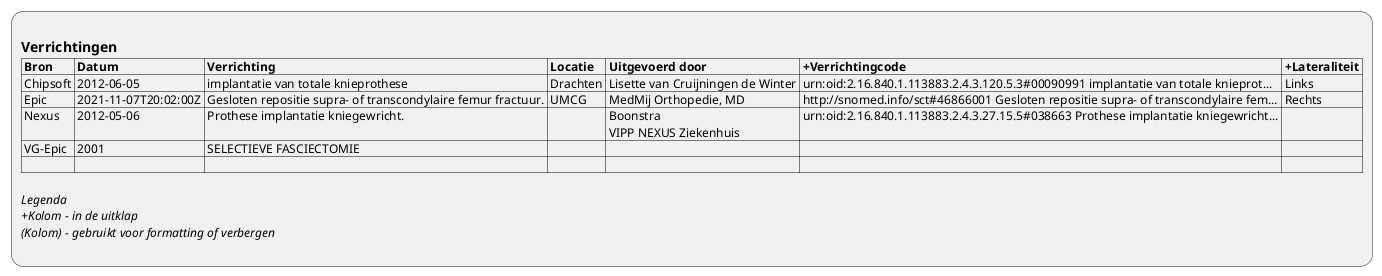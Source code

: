 @startuml ViewDefinition-Procedure
:
== Verrichtingen
|= Bron |= Datum |= Verrichting |= Locatie |= Uitgevoerd door |= +Verrichtingcode |= +Lateraliteit |
| Chipsoft | 2012-06-05 | implantatie van totale knieprothese | Drachten | Lisette van Cruijningen de Winter | urn:oid:2.16.840.1.113883.2.4.3.120.5.3#00090991 implantatie van totale knieprot... | Links |
| Epic | 2021-11-07T20:02:00Z | Gesloten repositie supra- of transcondylaire femur fractuur. | UMCG | MedMij Orthopedie, MD | http://snomed.info/sct#46866001 Gesloten repositie supra- of transcondylaire fem... | Rechts |
| Nexus | 2012-05-06 | Prothese implantatie kniegewricht. |  | Boonstra\n VIPP NEXUS Ziekenhuis | urn:oid:2.16.840.1.113883.2.4.3.27.15.5#038663 Prothese implantatie kniegewricht... |  |
| VG-Epic | 2001 | SELECTIEVE FASCIECTOMIE |  |  |  |  |
| |

//Legenda//
//+Kolom - in de uitklap//
//(Kolom) - gebruikt voor formatting of verbergen//
;
@enduml